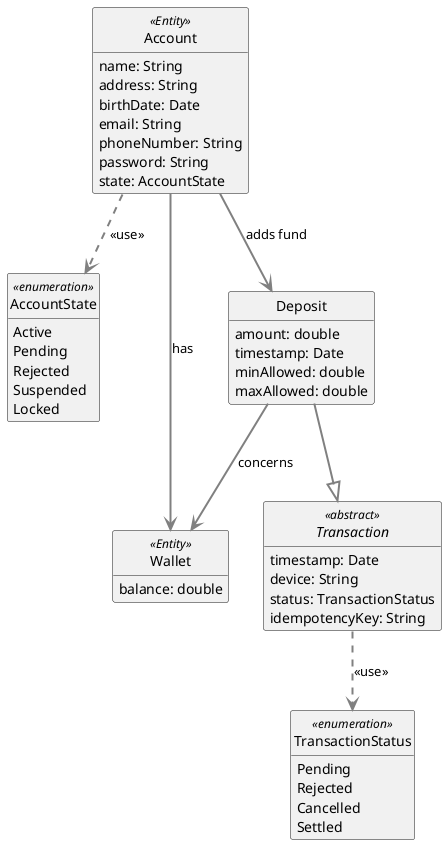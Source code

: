 @startuml Domain model diagram
skinparam style strictuml
skinparam ArrowThickness 2
skinparam ArrowColor #gray
hide empty members

Class Account <<Entity>> {
  name: String
  address: String
  birthDate: Date
  email: String
  phoneNumber: String
  password: String
  state: AccountState
}

enum  AccountState <<enumeration>> {
    Active
    Pending
    Rejected
    Suspended
    Locked
}

Class Wallet <<Entity>> {
    balance: double
}

class Deposit {
    amount: double
    timestamp: Date
    minAllowed: double
    maxAllowed: double
}

abstract class  Transaction <<abstract>> {
    timestamp: Date
    device: String
    status: TransactionStatus
    idempotencyKey: String
}

enum  TransactionStatus <<enumeration>> {
    Pending
    Rejected
    Cancelled
    Settled
}

Account ..> AccountState : << use >>
Account --> Wallet : has
Account --> Deposit : adds fund
Deposit --> Wallet : concerns
Deposit --|> Transaction
Transaction ..> TransactionStatus : << use >>

@enduml
